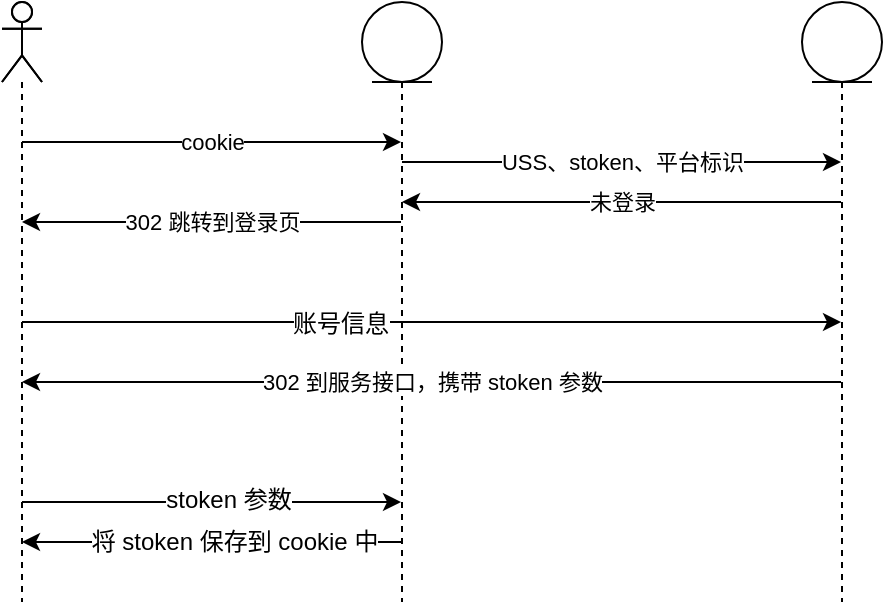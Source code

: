 <mxfile version="12.5.1" type="github">
  <diagram id="4CY0Z-3kC5zHqu2Utp69" name="第 1 页">
    <mxGraphModel dx="1373" dy="773" grid="1" gridSize="10" guides="1" tooltips="1" connect="1" arrows="1" fold="1" page="1" pageScale="1" pageWidth="827" pageHeight="1169" math="0" shadow="0">
      <root>
        <mxCell id="0"/>
        <mxCell id="1" parent="0"/>
        <mxCell id="Qz2TnbW-IGk7qjdrBz__-1" value="" style="shape=umlLifeline;participant=umlActor;perimeter=lifelinePerimeter;whiteSpace=wrap;html=1;container=1;collapsible=0;recursiveResize=0;verticalAlign=top;spacingTop=36;labelBackgroundColor=#ffffff;outlineConnect=0;" vertex="1" parent="1">
          <mxGeometry x="100" y="100" width="20" height="300" as="geometry"/>
        </mxCell>
        <mxCell id="Qz2TnbW-IGk7qjdrBz__-7" value="USS、stoken、平台标识" style="edgeStyle=orthogonalEdgeStyle;rounded=0;orthogonalLoop=1;jettySize=auto;html=1;" edge="1" parent="1" source="Qz2TnbW-IGk7qjdrBz__-3" target="Qz2TnbW-IGk7qjdrBz__-4">
          <mxGeometry relative="1" as="geometry">
            <Array as="points">
              <mxPoint x="410" y="180"/>
              <mxPoint x="410" y="180"/>
            </Array>
          </mxGeometry>
        </mxCell>
        <mxCell id="Qz2TnbW-IGk7qjdrBz__-9" value="302 跳转到登录页" style="edgeStyle=orthogonalEdgeStyle;rounded=0;orthogonalLoop=1;jettySize=auto;html=1;" edge="1" parent="1" source="Qz2TnbW-IGk7qjdrBz__-3" target="Qz2TnbW-IGk7qjdrBz__-5">
          <mxGeometry relative="1" as="geometry">
            <Array as="points">
              <mxPoint x="200" y="210"/>
              <mxPoint x="200" y="210"/>
            </Array>
          </mxGeometry>
        </mxCell>
        <mxCell id="Qz2TnbW-IGk7qjdrBz__-18" style="edgeStyle=orthogonalEdgeStyle;rounded=0;orthogonalLoop=1;jettySize=auto;html=1;" edge="1" parent="1" source="Qz2TnbW-IGk7qjdrBz__-3" target="Qz2TnbW-IGk7qjdrBz__-5">
          <mxGeometry relative="1" as="geometry">
            <Array as="points">
              <mxPoint x="200" y="370"/>
              <mxPoint x="200" y="370"/>
            </Array>
          </mxGeometry>
        </mxCell>
        <mxCell id="Qz2TnbW-IGk7qjdrBz__-19" value="将 stoken 保存到 cookie 中" style="text;html=1;align=center;verticalAlign=middle;resizable=0;points=[];labelBackgroundColor=#ffffff;" vertex="1" connectable="0" parent="Qz2TnbW-IGk7qjdrBz__-18">
          <mxGeometry x="0.047" y="-14" relative="1" as="geometry">
            <mxPoint x="15" y="14" as="offset"/>
          </mxGeometry>
        </mxCell>
        <mxCell id="Qz2TnbW-IGk7qjdrBz__-3" value="" style="shape=umlLifeline;participant=umlEntity;perimeter=lifelinePerimeter;whiteSpace=wrap;html=1;container=1;collapsible=0;recursiveResize=0;verticalAlign=top;spacingTop=36;labelBackgroundColor=#ffffff;outlineConnect=0;" vertex="1" parent="1">
          <mxGeometry x="280" y="100" width="40" height="300" as="geometry"/>
        </mxCell>
        <mxCell id="Qz2TnbW-IGk7qjdrBz__-8" value="未登录" style="edgeStyle=orthogonalEdgeStyle;rounded=0;orthogonalLoop=1;jettySize=auto;html=1;" edge="1" parent="1" source="Qz2TnbW-IGk7qjdrBz__-4" target="Qz2TnbW-IGk7qjdrBz__-3">
          <mxGeometry relative="1" as="geometry">
            <Array as="points">
              <mxPoint x="420" y="200"/>
              <mxPoint x="420" y="200"/>
            </Array>
          </mxGeometry>
        </mxCell>
        <mxCell id="Qz2TnbW-IGk7qjdrBz__-13" value="302 到服务接口，携带 stoken 参数" style="edgeStyle=orthogonalEdgeStyle;rounded=0;orthogonalLoop=1;jettySize=auto;html=1;" edge="1" parent="1" source="Qz2TnbW-IGk7qjdrBz__-4" target="Qz2TnbW-IGk7qjdrBz__-5">
          <mxGeometry relative="1" as="geometry">
            <Array as="points">
              <mxPoint x="350" y="290"/>
              <mxPoint x="350" y="290"/>
            </Array>
          </mxGeometry>
        </mxCell>
        <mxCell id="Qz2TnbW-IGk7qjdrBz__-4" value="" style="shape=umlLifeline;participant=umlEntity;perimeter=lifelinePerimeter;whiteSpace=wrap;html=1;container=1;collapsible=0;recursiveResize=0;verticalAlign=top;spacingTop=36;labelBackgroundColor=#ffffff;outlineConnect=0;" vertex="1" parent="1">
          <mxGeometry x="500" y="100" width="40" height="300" as="geometry"/>
        </mxCell>
        <mxCell id="Qz2TnbW-IGk7qjdrBz__-6" value="cookie" style="edgeStyle=orthogonalEdgeStyle;rounded=0;orthogonalLoop=1;jettySize=auto;html=1;" edge="1" parent="1" source="Qz2TnbW-IGk7qjdrBz__-5" target="Qz2TnbW-IGk7qjdrBz__-3">
          <mxGeometry relative="1" as="geometry">
            <Array as="points">
              <mxPoint x="200" y="170"/>
              <mxPoint x="200" y="170"/>
            </Array>
          </mxGeometry>
        </mxCell>
        <mxCell id="Qz2TnbW-IGk7qjdrBz__-10" style="edgeStyle=orthogonalEdgeStyle;rounded=0;orthogonalLoop=1;jettySize=auto;html=1;" edge="1" parent="1" source="Qz2TnbW-IGk7qjdrBz__-5" target="Qz2TnbW-IGk7qjdrBz__-4">
          <mxGeometry relative="1" as="geometry">
            <Array as="points">
              <mxPoint x="340" y="260"/>
              <mxPoint x="340" y="260"/>
            </Array>
          </mxGeometry>
        </mxCell>
        <mxCell id="Qz2TnbW-IGk7qjdrBz__-11" value="账号信息" style="text;html=1;align=center;verticalAlign=middle;resizable=0;points=[];labelBackgroundColor=#ffffff;" vertex="1" connectable="0" parent="Qz2TnbW-IGk7qjdrBz__-10">
          <mxGeometry x="0.124" y="-71" relative="1" as="geometry">
            <mxPoint x="-71" y="-70" as="offset"/>
          </mxGeometry>
        </mxCell>
        <mxCell id="Qz2TnbW-IGk7qjdrBz__-14" style="edgeStyle=orthogonalEdgeStyle;rounded=0;orthogonalLoop=1;jettySize=auto;html=1;" edge="1" parent="1" source="Qz2TnbW-IGk7qjdrBz__-5" target="Qz2TnbW-IGk7qjdrBz__-3">
          <mxGeometry relative="1" as="geometry">
            <Array as="points">
              <mxPoint x="210" y="350"/>
              <mxPoint x="210" y="350"/>
            </Array>
          </mxGeometry>
        </mxCell>
        <mxCell id="Qz2TnbW-IGk7qjdrBz__-15" value="stoken 参数" style="text;html=1;align=center;verticalAlign=middle;resizable=0;points=[];labelBackgroundColor=#ffffff;" vertex="1" connectable="0" parent="Qz2TnbW-IGk7qjdrBz__-14">
          <mxGeometry x="0.089" y="1" relative="1" as="geometry">
            <mxPoint as="offset"/>
          </mxGeometry>
        </mxCell>
        <mxCell id="Qz2TnbW-IGk7qjdrBz__-5" value="" style="shape=umlLifeline;participant=umlActor;perimeter=lifelinePerimeter;whiteSpace=wrap;html=1;container=1;collapsible=0;recursiveResize=0;verticalAlign=top;spacingTop=36;labelBackgroundColor=#ffffff;outlineConnect=0;" vertex="1" parent="1">
          <mxGeometry x="100" y="100" width="20" height="300" as="geometry"/>
        </mxCell>
      </root>
    </mxGraphModel>
  </diagram>
</mxfile>

